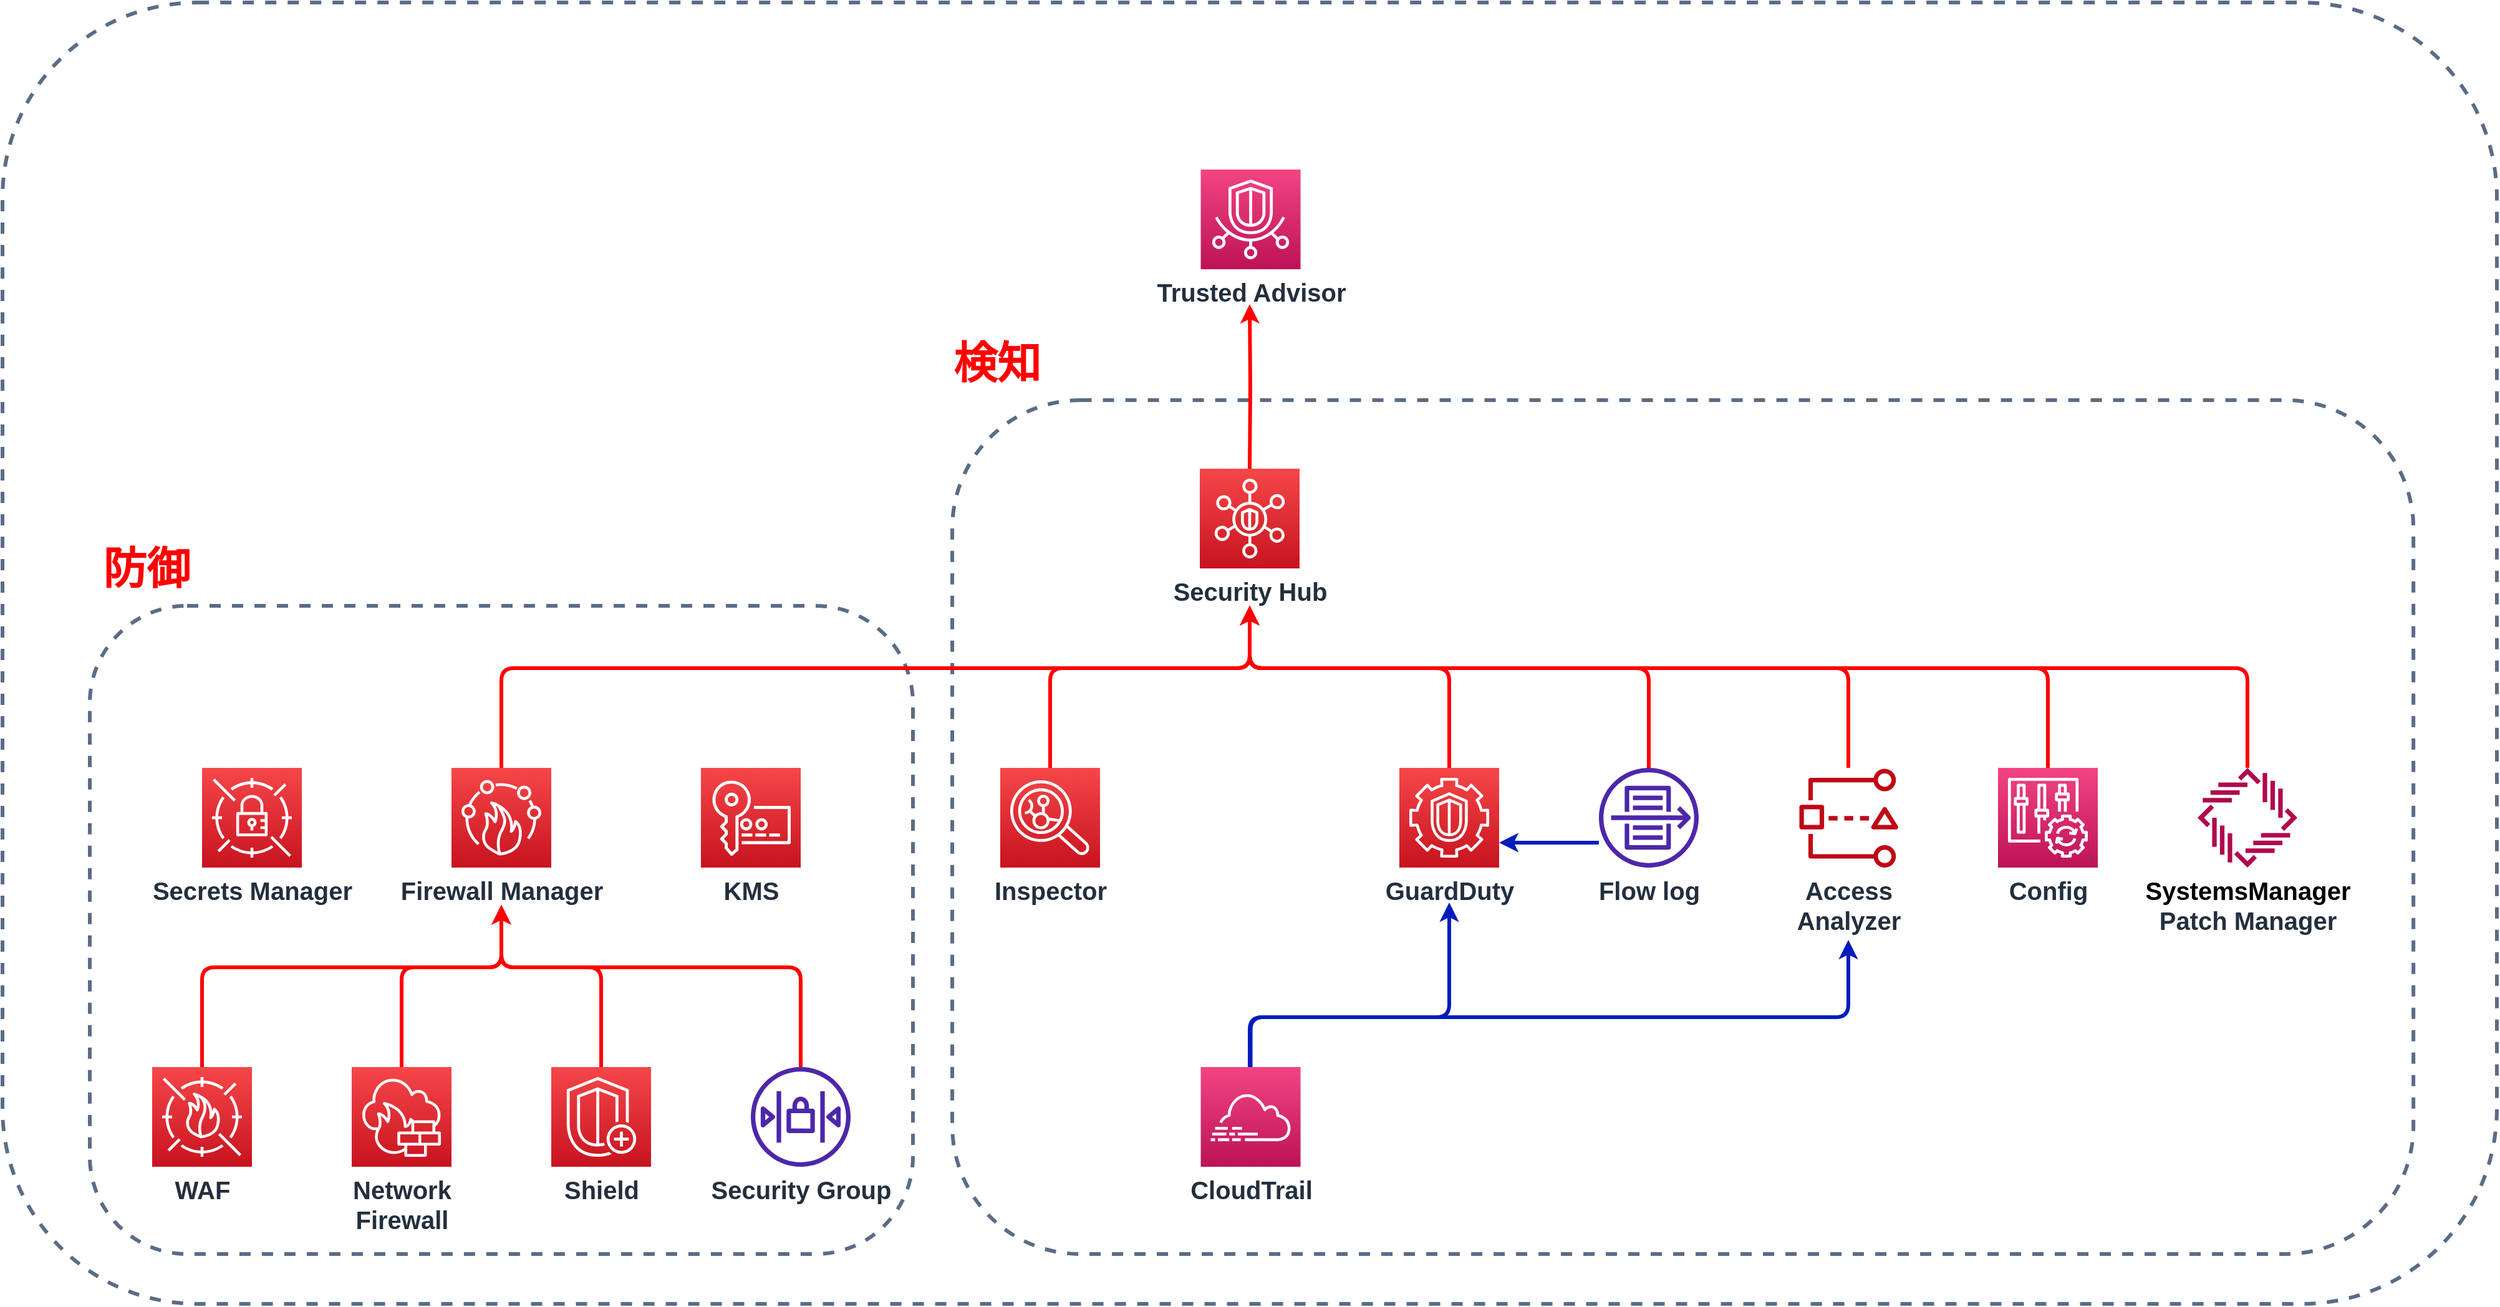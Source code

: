 <mxfile version="20.6.2" type="device"><diagram id="Ht1M8jgEwFfnCIfOTk4-" name="Page-1"><mxGraphModel dx="1426" dy="1332" grid="0" gridSize="10" guides="1" tooltips="1" connect="1" arrows="1" fold="1" page="0" pageScale="1" pageWidth="1169" pageHeight="827" math="0" shadow="0"><root><mxCell id="0"/><mxCell id="1" parent="0"/><mxCell id="Hoq88QWIrNYYVE0v8V77-1" value="" style="fillColor=none;strokeColor=#5A6C86;dashed=1;verticalAlign=top;fontStyle=0;fontColor=#5A6C86;fontSize=35;strokeWidth=3;rounded=1;" parent="1" vertex="1"><mxGeometry x="2241.54" y="827" width="1171.54" height="685" as="geometry"/></mxCell><mxCell id="Hoq88QWIrNYYVE0v8V77-2" value="" style="fillColor=none;strokeColor=#5A6C86;dashed=1;verticalAlign=top;fontStyle=0;fontColor=#5A6C86;fontSize=35;strokeWidth=3;rounded=1;fillStyle=dashed;" parent="1" vertex="1"><mxGeometry x="1480" y="508" width="2000" height="1044" as="geometry"/></mxCell><mxCell id="Hoq88QWIrNYYVE0v8V77-4" value="" style="fillColor=none;strokeColor=#5A6C86;dashed=1;verticalAlign=top;fontStyle=0;fontColor=#5A6C86;fontSize=35;strokeWidth=3;rounded=1;" parent="1" vertex="1"><mxGeometry x="1550" y="992" width="660" height="520" as="geometry"/></mxCell><mxCell id="Hoq88QWIrNYYVE0v8V77-5" value="Trusted Advisor" style="sketch=0;points=[[0,0,0],[0.25,0,0],[0.5,0,0],[0.75,0,0],[1,0,0],[0,1,0],[0.25,1,0],[0.5,1,0],[0.75,1,0],[1,1,0],[0,0.25,0],[0,0.5,0],[0,0.75,0],[1,0.25,0],[1,0.5,0],[1,0.75,0]];points=[[0,0,0],[0.25,0,0],[0.5,0,0],[0.75,0,0],[1,0,0],[0,1,0],[0.25,1,0],[0.5,1,0],[0.75,1,0],[1,1,0],[0,0.25,0],[0,0.5,0],[0,0.75,0],[1,0.25,0],[1,0.5,0],[1,0.75,0]];outlineConnect=0;fontColor=#232F3E;gradientColor=#F34482;gradientDirection=north;fillColor=#BC1356;strokeColor=#ffffff;dashed=0;verticalLabelPosition=bottom;verticalAlign=top;align=center;html=1;fontSize=20;fontStyle=1;aspect=fixed;shape=mxgraph.aws4.resourceIcon;resIcon=mxgraph.aws4.trusted_advisor;strokeWidth=3;" parent="1" vertex="1"><mxGeometry x="2440.77" y="642" width="80" height="80" as="geometry"/></mxCell><mxCell id="Hoq88QWIrNYYVE0v8V77-7" style="edgeStyle=orthogonalEdgeStyle;rounded=1;jumpStyle=none;orthogonalLoop=1;jettySize=auto;html=1;fontColor=#FF0000;startArrow=classic;startFill=1;endArrow=none;endFill=0;strokeColor=#FF0000;strokeWidth=3;entryX=0.5;entryY=0;entryDx=0;entryDy=0;entryPerimeter=0;" parent="1" target="Hoq88QWIrNYYVE0v8V77-8" edge="1"><mxGeometry relative="1" as="geometry"><mxPoint x="2480" y="992" as="sourcePoint"/><Array as="points"><mxPoint x="2480" y="1042"/><mxPoint x="2640" y="1042"/></Array></mxGeometry></mxCell><mxCell id="Hoq88QWIrNYYVE0v8V77-8" value="GuardDuty" style="sketch=0;points=[[0,0,0],[0.25,0,0],[0.5,0,0],[0.75,0,0],[1,0,0],[0,1,0],[0.25,1,0],[0.5,1,0],[0.75,1,0],[1,1,0],[0,0.25,0],[0,0.5,0],[0,0.75,0],[1,0.25,0],[1,0.5,0],[1,0.75,0]];outlineConnect=0;fontColor=#232F3E;gradientColor=#F54749;gradientDirection=north;fillColor=#C7131F;strokeColor=#ffffff;dashed=0;verticalLabelPosition=bottom;verticalAlign=top;align=center;html=1;fontSize=20;fontStyle=1;aspect=fixed;shape=mxgraph.aws4.resourceIcon;resIcon=mxgraph.aws4.guardduty;strokeWidth=3;" parent="1" vertex="1"><mxGeometry x="2600" y="1122" width="80" height="80" as="geometry"/></mxCell><mxCell id="Hoq88QWIrNYYVE0v8V77-10" style="edgeStyle=orthogonalEdgeStyle;rounded=1;jumpStyle=arc;orthogonalLoop=1;jettySize=auto;html=1;entryX=0.5;entryY=0;entryDx=0;entryDy=0;entryPerimeter=0;fontColor=#FF0000;startArrow=classic;startFill=1;endArrow=none;endFill=0;strokeColor=#FF0000;strokeWidth=3;" parent="1" target="Hoq88QWIrNYYVE0v8V77-11" edge="1"><mxGeometry relative="1" as="geometry"><mxPoint x="1880" y="1232" as="sourcePoint"/><Array as="points"><mxPoint x="1880" y="1282"/><mxPoint x="1640" y="1282"/></Array></mxGeometry></mxCell><mxCell id="Hoq88QWIrNYYVE0v8V77-11" value="WAF" style="sketch=0;points=[[0,0,0],[0.25,0,0],[0.5,0,0],[0.75,0,0],[1,0,0],[0,1,0],[0.25,1,0],[0.5,1,0],[0.75,1,0],[1,1,0],[0,0.25,0],[0,0.5,0],[0,0.75,0],[1,0.25,0],[1,0.5,0],[1,0.75,0]];outlineConnect=0;fontColor=#232F3E;gradientColor=#F54749;gradientDirection=north;fillColor=#C7131F;strokeColor=#ffffff;dashed=0;verticalLabelPosition=bottom;verticalAlign=top;align=center;html=1;fontSize=20;fontStyle=1;aspect=fixed;shape=mxgraph.aws4.resourceIcon;resIcon=mxgraph.aws4.waf;strokeWidth=3;" parent="1" vertex="1"><mxGeometry x="1600" y="1362" width="80" height="80" as="geometry"/></mxCell><mxCell id="Hoq88QWIrNYYVE0v8V77-12" style="edgeStyle=orthogonalEdgeStyle;rounded=1;jumpStyle=none;orthogonalLoop=1;jettySize=auto;html=1;entryX=0.5;entryY=0;entryDx=0;entryDy=0;entryPerimeter=0;fontColor=#FF0000;startArrow=classic;startFill=1;endArrow=none;endFill=0;strokeColor=#FF0000;strokeWidth=3;" parent="1" target="Hoq88QWIrNYYVE0v8V77-13" edge="1"><mxGeometry relative="1" as="geometry"><mxPoint x="2480" y="750" as="sourcePoint"/></mxGeometry></mxCell><mxCell id="Hoq88QWIrNYYVE0v8V77-13" value="Security Hub" style="sketch=0;points=[[0,0,0],[0.25,0,0],[0.5,0,0],[0.75,0,0],[1,0,0],[0,1,0],[0.25,1,0],[0.5,1,0],[0.75,1,0],[1,1,0],[0,0.25,0],[0,0.5,0],[0,0.75,0],[1,0.25,0],[1,0.5,0],[1,0.75,0]];outlineConnect=0;fontColor=#232F3E;gradientColor=#F54749;gradientDirection=north;fillColor=#C7131F;strokeColor=#ffffff;dashed=0;verticalLabelPosition=bottom;verticalAlign=top;align=center;html=1;fontSize=20;fontStyle=1;aspect=fixed;shape=mxgraph.aws4.resourceIcon;resIcon=mxgraph.aws4.security_hub;strokeWidth=3;" parent="1" vertex="1"><mxGeometry x="2440" y="882" width="80" height="80" as="geometry"/></mxCell><mxCell id="Hoq88QWIrNYYVE0v8V77-17" style="edgeStyle=orthogonalEdgeStyle;rounded=1;jumpStyle=none;orthogonalLoop=1;jettySize=auto;html=1;fontColor=#FF0000;startArrow=classic;startFill=1;endArrow=none;endFill=0;strokeColor=#FF0000;strokeWidth=3;" parent="1" target="Hoq88QWIrNYYVE0v8V77-18" edge="1"><mxGeometry relative="1" as="geometry"><mxPoint x="2480" y="992" as="sourcePoint"/><Array as="points"><mxPoint x="2480" y="1042"/><mxPoint x="2960" y="1042"/></Array></mxGeometry></mxCell><mxCell id="Hoq88QWIrNYYVE0v8V77-18" value="Access &lt;br style=&quot;font-size: 20px;&quot;&gt;Analyzer" style="sketch=0;outlineConnect=0;fontColor=#232F3E;gradientColor=none;fillColor=#BF0816;strokeColor=none;dashed=0;verticalLabelPosition=bottom;verticalAlign=top;align=center;html=1;fontSize=20;fontStyle=1;aspect=fixed;pointerEvents=1;shape=mxgraph.aws4.access_analyzer;strokeWidth=3;" parent="1" vertex="1"><mxGeometry x="2920" y="1122" width="80.8" height="80" as="geometry"/></mxCell><mxCell id="Hoq88QWIrNYYVE0v8V77-19" value="" style="edgeStyle=orthogonalEdgeStyle;rounded=1;jumpStyle=none;orthogonalLoop=1;jettySize=auto;html=1;fontColor=#FF0000;startArrow=classic;startFill=1;endArrow=none;endFill=0;strokeColor=#001DBC;strokeWidth=3;exitX=1;exitY=0.75;exitDx=0;exitDy=0;exitPerimeter=0;" parent="1" source="Hoq88QWIrNYYVE0v8V77-8" target="Hoq88QWIrNYYVE0v8V77-21" edge="1"><mxGeometry relative="1" as="geometry"><Array as="points"><mxPoint x="2740" y="1182"/><mxPoint x="2740" y="1182"/></Array></mxGeometry></mxCell><mxCell id="Hoq88QWIrNYYVE0v8V77-20" style="edgeStyle=orthogonalEdgeStyle;rounded=1;jumpStyle=none;orthogonalLoop=1;jettySize=auto;html=1;fontColor=#FF0000;startArrow=classic;startFill=1;endArrow=none;endFill=0;strokeColor=#FF0000;strokeWidth=3;" parent="1" target="Hoq88QWIrNYYVE0v8V77-21" edge="1"><mxGeometry relative="1" as="geometry"><mxPoint x="2480" y="992" as="sourcePoint"/><Array as="points"><mxPoint x="2480" y="1042"/><mxPoint x="2800" y="1042"/></Array></mxGeometry></mxCell><mxCell id="Hoq88QWIrNYYVE0v8V77-21" value="Flow log" style="sketch=0;outlineConnect=0;fontColor=#232F3E;gradientColor=none;fillColor=#4D27AA;strokeColor=none;dashed=0;verticalLabelPosition=bottom;verticalAlign=top;align=center;html=1;fontSize=20;fontStyle=1;aspect=fixed;pointerEvents=1;shape=mxgraph.aws4.flow_logs;strokeWidth=3;" parent="1" vertex="1"><mxGeometry x="2760" y="1122" width="80" height="80" as="geometry"/></mxCell><mxCell id="Hoq88QWIrNYYVE0v8V77-24" value="CloudTrail" style="sketch=0;points=[[0,0,0],[0.25,0,0],[0.5,0,0],[0.75,0,0],[1,0,0],[0,1,0],[0.25,1,0],[0.5,1,0],[0.75,1,0],[1,1,0],[0,0.25,0],[0,0.5,0],[0,0.75,0],[1,0.25,0],[1,0.5,0],[1,0.75,0]];points=[[0,0,0],[0.25,0,0],[0.5,0,0],[0.75,0,0],[1,0,0],[0,1,0],[0.25,1,0],[0.5,1,0],[0.75,1,0],[1,1,0],[0,0.25,0],[0,0.5,0],[0,0.75,0],[1,0.25,0],[1,0.5,0],[1,0.75,0]];outlineConnect=0;fontColor=#232F3E;gradientColor=#F34482;gradientDirection=north;fillColor=#BC1356;strokeColor=#ffffff;dashed=0;verticalLabelPosition=bottom;verticalAlign=top;align=center;html=1;fontSize=20;fontStyle=1;aspect=fixed;shape=mxgraph.aws4.resourceIcon;resIcon=mxgraph.aws4.cloudtrail;strokeWidth=3;" parent="1" vertex="1"><mxGeometry x="2440.77" y="1362" width="80" height="80" as="geometry"/></mxCell><mxCell id="Hoq88QWIrNYYVE0v8V77-26" style="edgeStyle=orthogonalEdgeStyle;rounded=1;jumpStyle=none;orthogonalLoop=1;jettySize=auto;html=1;fontColor=#FF0000;startArrow=classic;startFill=1;endArrow=none;endFill=0;strokeColor=#FF0000;strokeWidth=3;entryX=0.5;entryY=0;entryDx=0;entryDy=0;entryPerimeter=0;" parent="1" target="Hoq88QWIrNYYVE0v8V77-27" edge="1"><mxGeometry relative="1" as="geometry"><mxPoint x="2480" y="992" as="sourcePoint"/><Array as="points"><mxPoint x="2480" y="1042"/><mxPoint x="3120" y="1042"/></Array></mxGeometry></mxCell><mxCell id="Hoq88QWIrNYYVE0v8V77-27" value="Config" style="sketch=0;points=[[0,0,0],[0.25,0,0],[0.5,0,0],[0.75,0,0],[1,0,0],[0,1,0],[0.25,1,0],[0.5,1,0],[0.75,1,0],[1,1,0],[0,0.25,0],[0,0.5,0],[0,0.75,0],[1,0.25,0],[1,0.5,0],[1,0.75,0]];points=[[0,0,0],[0.25,0,0],[0.5,0,0],[0.75,0,0],[1,0,0],[0,1,0],[0.25,1,0],[0.5,1,0],[0.75,1,0],[1,1,0],[0,0.25,0],[0,0.5,0],[0,0.75,0],[1,0.25,0],[1,0.5,0],[1,0.75,0]];outlineConnect=0;fontColor=#232F3E;gradientColor=#F34482;gradientDirection=north;fillColor=#BC1356;strokeColor=#ffffff;dashed=0;verticalLabelPosition=bottom;verticalAlign=top;align=center;html=1;fontSize=20;fontStyle=1;aspect=fixed;shape=mxgraph.aws4.resourceIcon;resIcon=mxgraph.aws4.config;strokeWidth=3;" parent="1" vertex="1"><mxGeometry x="3080" y="1122" width="80" height="80" as="geometry"/></mxCell><mxCell id="Hoq88QWIrNYYVE0v8V77-28" style="edgeStyle=orthogonalEdgeStyle;rounded=1;jumpStyle=arc;orthogonalLoop=1;jettySize=auto;html=1;entryX=0.5;entryY=0;entryDx=0;entryDy=0;entryPerimeter=0;fontColor=#FF0000;startArrow=classic;startFill=1;endArrow=none;endFill=0;strokeColor=#FF0000;strokeWidth=3;" parent="1" target="Hoq88QWIrNYYVE0v8V77-29" edge="1"><mxGeometry relative="1" as="geometry"><mxPoint x="1880" y="1232" as="sourcePoint"/><Array as="points"><mxPoint x="1880" y="1282"/><mxPoint x="1960" y="1282"/></Array></mxGeometry></mxCell><mxCell id="Hoq88QWIrNYYVE0v8V77-29" value="Shield" style="sketch=0;points=[[0,0,0],[0.25,0,0],[0.5,0,0],[0.75,0,0],[1,0,0],[0,1,0],[0.25,1,0],[0.5,1,0],[0.75,1,0],[1,1,0],[0,0.25,0],[0,0.5,0],[0,0.75,0],[1,0.25,0],[1,0.5,0],[1,0.75,0]];outlineConnect=0;fontColor=#232F3E;gradientColor=#F54749;gradientDirection=north;fillColor=#C7131F;strokeColor=#ffffff;dashed=0;verticalLabelPosition=bottom;verticalAlign=top;align=center;html=1;fontSize=20;fontStyle=1;aspect=fixed;shape=mxgraph.aws4.resourceIcon;resIcon=mxgraph.aws4.shield;labelBackgroundColor=none;strokeWidth=3;" parent="1" vertex="1"><mxGeometry x="1920" y="1362" width="80" height="80" as="geometry"/></mxCell><mxCell id="Hoq88QWIrNYYVE0v8V77-30" style="edgeStyle=orthogonalEdgeStyle;rounded=1;jumpStyle=none;orthogonalLoop=1;jettySize=auto;html=1;entryX=0.5;entryY=0;entryDx=0;entryDy=0;entryPerimeter=0;fontColor=#FF0000;startArrow=classic;startFill=1;endArrow=none;endFill=0;strokeColor=#FF0000;strokeWidth=3;" parent="1" target="Hoq88QWIrNYYVE0v8V77-31" edge="1"><mxGeometry relative="1" as="geometry"><mxPoint x="2480" y="992" as="sourcePoint"/><Array as="points"><mxPoint x="2480" y="1042"/><mxPoint x="1880" y="1042"/></Array></mxGeometry></mxCell><mxCell id="Hoq88QWIrNYYVE0v8V77-31" value="Firewall Manager" style="sketch=0;points=[[0,0,0],[0.25,0,0],[0.5,0,0],[0.75,0,0],[1,0,0],[0,1,0],[0.25,1,0],[0.5,1,0],[0.75,1,0],[1,1,0],[0,0.25,0],[0,0.5,0],[0,0.75,0],[1,0.25,0],[1,0.5,0],[1,0.75,0]];outlineConnect=0;fontColor=#232F3E;gradientColor=#F54749;gradientDirection=north;fillColor=#C7131F;strokeColor=#ffffff;dashed=0;verticalLabelPosition=bottom;verticalAlign=top;align=center;html=1;fontSize=20;fontStyle=1;aspect=fixed;shape=mxgraph.aws4.resourceIcon;resIcon=mxgraph.aws4.firewall_manager;labelBackgroundColor=none;strokeWidth=3;" parent="1" vertex="1"><mxGeometry x="1840" y="1122" width="80" height="80" as="geometry"/></mxCell><mxCell id="Hoq88QWIrNYYVE0v8V77-32" style="edgeStyle=orthogonalEdgeStyle;rounded=1;jumpStyle=none;orthogonalLoop=1;jettySize=auto;html=1;entryX=0.5;entryY=0;entryDx=0;entryDy=0;entryPerimeter=0;fontColor=#FF0000;startArrow=classic;startFill=1;endArrow=none;endFill=0;strokeColor=#FF0000;strokeWidth=3;" parent="1" target="Hoq88QWIrNYYVE0v8V77-33" edge="1"><mxGeometry relative="1" as="geometry"><mxPoint x="1880" y="1232" as="sourcePoint"/><Array as="points"><mxPoint x="1880" y="1282"/><mxPoint x="1800" y="1282"/></Array></mxGeometry></mxCell><mxCell id="Hoq88QWIrNYYVE0v8V77-33" value="Network &lt;br style=&quot;font-size: 20px;&quot;&gt;Firewall" style="sketch=0;points=[[0,0,0],[0.25,0,0],[0.5,0,0],[0.75,0,0],[1,0,0],[0,1,0],[0.25,1,0],[0.5,1,0],[0.75,1,0],[1,1,0],[0,0.25,0],[0,0.5,0],[0,0.75,0],[1,0.25,0],[1,0.5,0],[1,0.75,0]];outlineConnect=0;fontColor=#232F3E;gradientColor=#F54749;gradientDirection=north;fillColor=#C7131F;strokeColor=#ffffff;dashed=0;verticalLabelPosition=bottom;verticalAlign=top;align=center;html=1;fontSize=20;fontStyle=1;aspect=fixed;shape=mxgraph.aws4.resourceIcon;resIcon=mxgraph.aws4.network_firewall;labelBackgroundColor=none;strokeWidth=3;" parent="1" vertex="1"><mxGeometry x="1760" y="1362" width="80" height="80" as="geometry"/></mxCell><mxCell id="Hoq88QWIrNYYVE0v8V77-34" style="edgeStyle=orthogonalEdgeStyle;rounded=1;jumpStyle=none;orthogonalLoop=1;jettySize=auto;html=1;entryX=0.5;entryY=0;entryDx=0;entryDy=0;entryPerimeter=0;fontColor=#FF0000;startArrow=classic;startFill=1;endArrow=none;endFill=0;strokeColor=#FF0000;strokeWidth=3;" parent="1" target="Hoq88QWIrNYYVE0v8V77-35" edge="1"><mxGeometry relative="1" as="geometry"><mxPoint x="2480" y="992" as="sourcePoint"/><Array as="points"><mxPoint x="2480" y="1042"/><mxPoint x="2320" y="1042"/></Array></mxGeometry></mxCell><mxCell id="Hoq88QWIrNYYVE0v8V77-35" value="Inspector" style="sketch=0;points=[[0,0,0],[0.25,0,0],[0.5,0,0],[0.75,0,0],[1,0,0],[0,1,0],[0.25,1,0],[0.5,1,0],[0.75,1,0],[1,1,0],[0,0.25,0],[0,0.5,0],[0,0.75,0],[1,0.25,0],[1,0.5,0],[1,0.75,0]];outlineConnect=0;fontColor=#232F3E;gradientColor=#F54749;gradientDirection=north;fillColor=#C7131F;strokeColor=#ffffff;dashed=0;verticalLabelPosition=bottom;verticalAlign=top;align=center;html=1;fontSize=20;fontStyle=1;aspect=fixed;shape=mxgraph.aws4.resourceIcon;resIcon=mxgraph.aws4.inspector;strokeWidth=3;" parent="1" vertex="1"><mxGeometry x="2280" y="1122" width="80" height="80" as="geometry"/></mxCell><mxCell id="Hoq88QWIrNYYVE0v8V77-36" style="edgeStyle=orthogonalEdgeStyle;rounded=1;jumpStyle=none;orthogonalLoop=1;jettySize=auto;html=1;fontColor=#FF0000;startArrow=classic;startFill=1;endArrow=none;endFill=0;strokeColor=#FF0000;strokeWidth=3;" parent="1" target="Hoq88QWIrNYYVE0v8V77-37" edge="1"><mxGeometry relative="1" as="geometry"><mxPoint x="1880" y="1232" as="sourcePoint"/><Array as="points"><mxPoint x="1880" y="1282"/><mxPoint x="2120" y="1282"/></Array></mxGeometry></mxCell><mxCell id="Hoq88QWIrNYYVE0v8V77-37" value="Security Group" style="sketch=0;outlineConnect=0;fontColor=#232F3E;gradientColor=none;fillColor=#4D27AA;strokeColor=none;dashed=0;verticalLabelPosition=bottom;verticalAlign=top;align=center;html=1;fontSize=20;fontStyle=1;aspect=fixed;pointerEvents=1;shape=mxgraph.aws4.network_access_control_list;strokeWidth=3;" parent="1" vertex="1"><mxGeometry x="2080" y="1362" width="80" height="80" as="geometry"/></mxCell><mxCell id="Hoq88QWIrNYYVE0v8V77-38" style="edgeStyle=orthogonalEdgeStyle;rounded=1;jumpStyle=none;orthogonalLoop=1;jettySize=auto;html=1;entryX=0.5;entryY=0;entryDx=0;entryDy=0;entryPerimeter=0;fontColor=#FF0000;startArrow=classic;startFill=1;endArrow=none;endFill=0;strokeColor=#FF0000;strokeWidth=3;" parent="1" edge="1"><mxGeometry relative="1" as="geometry"><mxPoint x="2480" y="992" as="sourcePoint"/><mxPoint x="3280" y="1122" as="targetPoint"/><Array as="points"><mxPoint x="2480" y="1042"/><mxPoint x="3280" y="1042"/></Array></mxGeometry></mxCell><mxCell id="Hoq88QWIrNYYVE0v8V77-39" value="防御" style="text;html=1;align=center;verticalAlign=middle;resizable=0;points=[];autosize=1;strokeColor=none;fillColor=none;fontSize=35;fontColor=#FF0000;fontStyle=1;strokeWidth=3;" parent="1" vertex="1"><mxGeometry x="1550" y="932" width="90" height="60" as="geometry"/></mxCell><mxCell id="Hoq88QWIrNYYVE0v8V77-41" value="検知" style="text;html=1;align=center;verticalAlign=middle;resizable=0;points=[];autosize=1;strokeColor=none;fillColor=none;fontSize=35;fontColor=#FF0000;fontStyle=1;strokeWidth=3;" parent="1" vertex="1"><mxGeometry x="2231.54" y="767" width="90" height="60" as="geometry"/></mxCell><mxCell id="Hoq88QWIrNYYVE0v8V77-42" value="&lt;div style=&quot;font-size: 20px; font-weight: 700;&quot;&gt;&lt;span style=&quot;color: rgb(0, 0, 0);&quot;&gt;SystemsManager&lt;/span&gt;&lt;br&gt;&lt;/div&gt;&lt;div style=&quot;font-size: 20px; font-weight: 700;&quot;&gt;Patch Manager&lt;/div&gt;" style="sketch=0;outlineConnect=0;fontColor=#232F3E;gradientColor=none;fillColor=#B0084D;strokeColor=none;dashed=0;verticalLabelPosition=bottom;verticalAlign=top;align=center;html=1;fontSize=20;fontStyle=0;aspect=fixed;pointerEvents=1;shape=mxgraph.aws4.patch_manager;strokeWidth=3;" parent="1" vertex="1"><mxGeometry x="3240" y="1122" width="80" height="80" as="geometry"/></mxCell><mxCell id="Hoq88QWIrNYYVE0v8V77-43" value="KMS" style="sketch=0;points=[[0,0,0],[0.25,0,0],[0.5,0,0],[0.75,0,0],[1,0,0],[0,1,0],[0.25,1,0],[0.5,1,0],[0.75,1,0],[1,1,0],[0,0.25,0],[0,0.5,0],[0,0.75,0],[1,0.25,0],[1,0.5,0],[1,0.75,0]];outlineConnect=0;fontColor=#232F3E;gradientColor=#F54749;gradientDirection=north;fillColor=#C7131F;strokeColor=#ffffff;dashed=0;verticalLabelPosition=bottom;verticalAlign=top;align=center;html=1;fontSize=20;fontStyle=1;aspect=fixed;shape=mxgraph.aws4.resourceIcon;resIcon=mxgraph.aws4.key_management_service;labelBackgroundColor=none;strokeWidth=3;" parent="1" vertex="1"><mxGeometry x="2040.0" y="1122" width="80" height="80" as="geometry"/></mxCell><mxCell id="Hoq88QWIrNYYVE0v8V77-44" style="edgeStyle=orthogonalEdgeStyle;rounded=1;jumpStyle=arc;orthogonalLoop=1;jettySize=auto;html=1;fontColor=#FF0000;startArrow=classic;startFill=1;endArrow=none;endFill=0;strokeColor=#001DBC;strokeWidth=3;entryX=0.5;entryY=0;entryDx=0;entryDy=0;entryPerimeter=0;" parent="1" target="Hoq88QWIrNYYVE0v8V77-24" edge="1"><mxGeometry relative="1" as="geometry"><mxPoint x="2960" y="1260" as="sourcePoint"/><Array as="points"><mxPoint x="2960" y="1322"/><mxPoint x="2480" y="1322"/><mxPoint x="2480" y="1362"/></Array></mxGeometry></mxCell><mxCell id="Hoq88QWIrNYYVE0v8V77-45" style="edgeStyle=orthogonalEdgeStyle;rounded=1;jumpStyle=arc;orthogonalLoop=1;jettySize=auto;html=1;entryX=0.5;entryY=0;entryDx=0;entryDy=0;entryPerimeter=0;fontColor=#FF0000;startArrow=classic;startFill=1;endArrow=none;endFill=0;strokeColor=#001DBC;strokeWidth=3;" parent="1" target="Hoq88QWIrNYYVE0v8V77-24" edge="1"><mxGeometry relative="1" as="geometry"><mxPoint x="2640" y="1230" as="sourcePoint"/><Array as="points"><mxPoint x="2640" y="1322"/><mxPoint x="2481" y="1322"/></Array></mxGeometry></mxCell><mxCell id="Hoq88QWIrNYYVE0v8V77-47" value="Secrets Manager" style="sketch=0;points=[[0,0,0],[0.25,0,0],[0.5,0,0],[0.75,0,0],[1,0,0],[0,1,0],[0.25,1,0],[0.5,1,0],[0.75,1,0],[1,1,0],[0,0.25,0],[0,0.5,0],[0,0.75,0],[1,0.25,0],[1,0.5,0],[1,0.75,0]];outlineConnect=0;fontColor=#232F3E;gradientColor=#F54749;gradientDirection=north;fillColor=#C7131F;strokeColor=#ffffff;dashed=0;verticalLabelPosition=bottom;verticalAlign=top;align=center;html=1;fontSize=20;fontStyle=1;aspect=fixed;shape=mxgraph.aws4.resourceIcon;resIcon=mxgraph.aws4.secrets_manager;strokeWidth=3;" parent="1" vertex="1"><mxGeometry x="1640" y="1122" width="80" height="80" as="geometry"/></mxCell></root></mxGraphModel></diagram></mxfile>